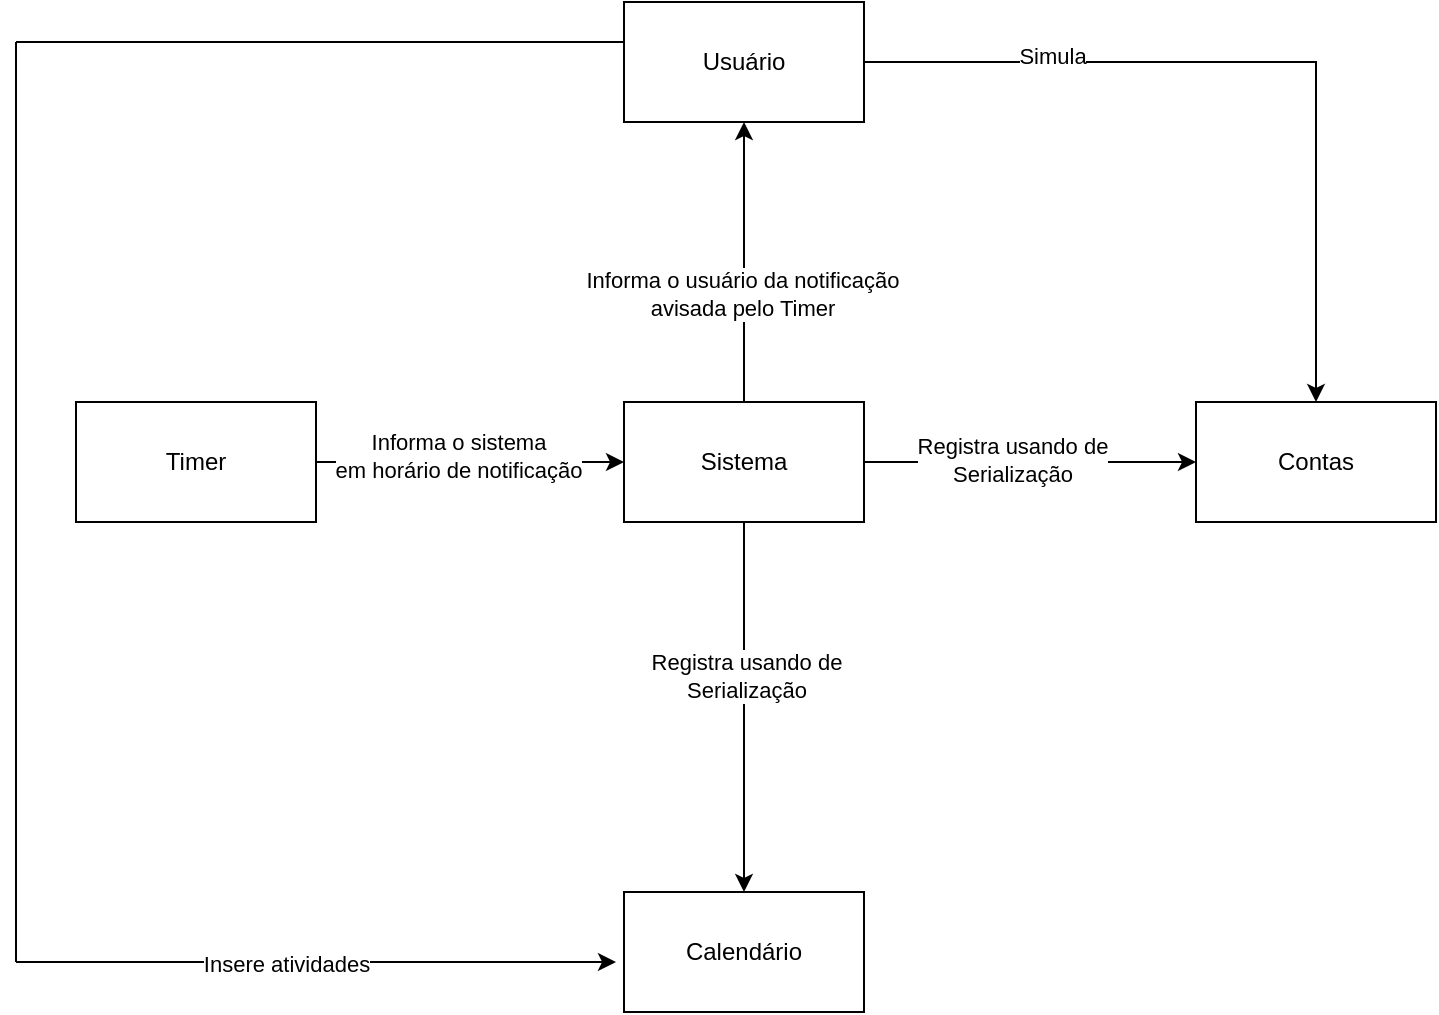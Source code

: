 <mxfile version="26.2.12">
  <diagram name="Página-1" id="8loe4KsNV_EKxlekJNdM">
    <mxGraphModel dx="1144" dy="658" grid="1" gridSize="10" guides="1" tooltips="1" connect="1" arrows="1" fold="1" page="1" pageScale="1" pageWidth="827" pageHeight="1169" math="0" shadow="0">
      <root>
        <mxCell id="0" />
        <mxCell id="1" parent="0" />
        <mxCell id="8TDIL2olZ708_3ujhwu4-3" style="edgeStyle=orthogonalEdgeStyle;rounded=0;orthogonalLoop=1;jettySize=auto;html=1;entryX=0.5;entryY=1;entryDx=0;entryDy=0;" edge="1" parent="1" source="cfNvjKSxgFuLiAWqWSHC-1" target="cfNvjKSxgFuLiAWqWSHC-2">
          <mxGeometry relative="1" as="geometry" />
        </mxCell>
        <mxCell id="8TDIL2olZ708_3ujhwu4-4" value="Informa o usuário da notificação&lt;br&gt;avisada pelo Timer" style="edgeLabel;html=1;align=center;verticalAlign=middle;resizable=0;points=[];" vertex="1" connectable="0" parent="8TDIL2olZ708_3ujhwu4-3">
          <mxGeometry x="-0.225" y="1" relative="1" as="geometry">
            <mxPoint as="offset" />
          </mxGeometry>
        </mxCell>
        <mxCell id="8TDIL2olZ708_3ujhwu4-9" style="edgeStyle=orthogonalEdgeStyle;rounded=0;orthogonalLoop=1;jettySize=auto;html=1;" edge="1" parent="1" source="cfNvjKSxgFuLiAWqWSHC-1" target="cfNvjKSxgFuLiAWqWSHC-5">
          <mxGeometry relative="1" as="geometry" />
        </mxCell>
        <mxCell id="8TDIL2olZ708_3ujhwu4-11" value="Registra usando de&lt;br&gt;Serialização" style="edgeLabel;html=1;align=center;verticalAlign=middle;resizable=0;points=[];" vertex="1" connectable="0" parent="8TDIL2olZ708_3ujhwu4-9">
          <mxGeometry x="-0.115" y="1" relative="1" as="geometry">
            <mxPoint as="offset" />
          </mxGeometry>
        </mxCell>
        <mxCell id="8TDIL2olZ708_3ujhwu4-27" style="edgeStyle=orthogonalEdgeStyle;rounded=0;orthogonalLoop=1;jettySize=auto;html=1;" edge="1" parent="1" source="cfNvjKSxgFuLiAWqWSHC-1" target="cfNvjKSxgFuLiAWqWSHC-3">
          <mxGeometry relative="1" as="geometry" />
        </mxCell>
        <mxCell id="8TDIL2olZ708_3ujhwu4-28" value="Registra usando de&lt;br&gt;Serialização" style="edgeLabel;html=1;align=center;verticalAlign=middle;resizable=0;points=[];" vertex="1" connectable="0" parent="8TDIL2olZ708_3ujhwu4-27">
          <mxGeometry x="-0.169" y="1" relative="1" as="geometry">
            <mxPoint as="offset" />
          </mxGeometry>
        </mxCell>
        <mxCell id="cfNvjKSxgFuLiAWqWSHC-1" value="Sistema" style="rounded=0;whiteSpace=wrap;html=1;" parent="1" vertex="1">
          <mxGeometry x="354" y="280" width="120" height="60" as="geometry" />
        </mxCell>
        <mxCell id="8TDIL2olZ708_3ujhwu4-5" style="edgeStyle=orthogonalEdgeStyle;rounded=0;orthogonalLoop=1;jettySize=auto;html=1;entryX=0.5;entryY=0;entryDx=0;entryDy=0;" edge="1" parent="1" source="cfNvjKSxgFuLiAWqWSHC-2" target="cfNvjKSxgFuLiAWqWSHC-5">
          <mxGeometry relative="1" as="geometry" />
        </mxCell>
        <mxCell id="8TDIL2olZ708_3ujhwu4-6" value="Simula" style="edgeLabel;html=1;align=center;verticalAlign=middle;resizable=0;points=[];" vertex="1" connectable="0" parent="8TDIL2olZ708_3ujhwu4-5">
          <mxGeometry x="-0.528" y="3" relative="1" as="geometry">
            <mxPoint as="offset" />
          </mxGeometry>
        </mxCell>
        <mxCell id="cfNvjKSxgFuLiAWqWSHC-2" value="Usuário" style="rounded=0;whiteSpace=wrap;html=1;" parent="1" vertex="1">
          <mxGeometry x="354" y="80" width="120" height="60" as="geometry" />
        </mxCell>
        <mxCell id="cfNvjKSxgFuLiAWqWSHC-3" value="Calendário" style="rounded=0;whiteSpace=wrap;html=1;" parent="1" vertex="1">
          <mxGeometry x="354" y="525" width="120" height="60" as="geometry" />
        </mxCell>
        <mxCell id="8TDIL2olZ708_3ujhwu4-1" style="edgeStyle=orthogonalEdgeStyle;rounded=0;orthogonalLoop=1;jettySize=auto;html=1;entryX=0;entryY=0.5;entryDx=0;entryDy=0;" edge="1" parent="1" source="cfNvjKSxgFuLiAWqWSHC-4" target="cfNvjKSxgFuLiAWqWSHC-1">
          <mxGeometry relative="1" as="geometry" />
        </mxCell>
        <mxCell id="8TDIL2olZ708_3ujhwu4-2" value="Informa o sistema&lt;br&gt;em horário de notificação" style="edgeLabel;html=1;align=center;verticalAlign=middle;resizable=0;points=[];" vertex="1" connectable="0" parent="8TDIL2olZ708_3ujhwu4-1">
          <mxGeometry x="-0.085" y="3" relative="1" as="geometry">
            <mxPoint as="offset" />
          </mxGeometry>
        </mxCell>
        <mxCell id="cfNvjKSxgFuLiAWqWSHC-4" value="Timer" style="rounded=0;whiteSpace=wrap;html=1;" parent="1" vertex="1">
          <mxGeometry x="80" y="280" width="120" height="60" as="geometry" />
        </mxCell>
        <mxCell id="cfNvjKSxgFuLiAWqWSHC-5" value="Contas" style="rounded=0;whiteSpace=wrap;html=1;" parent="1" vertex="1">
          <mxGeometry x="640" y="280" width="120" height="60" as="geometry" />
        </mxCell>
        <mxCell id="8TDIL2olZ708_3ujhwu4-23" value="" style="endArrow=none;html=1;rounded=0;" edge="1" parent="1">
          <mxGeometry width="50" height="50" relative="1" as="geometry">
            <mxPoint x="50" y="100" as="sourcePoint" />
            <mxPoint x="354" y="100" as="targetPoint" />
          </mxGeometry>
        </mxCell>
        <mxCell id="8TDIL2olZ708_3ujhwu4-24" value="" style="endArrow=none;html=1;rounded=0;" edge="1" parent="1">
          <mxGeometry width="50" height="50" relative="1" as="geometry">
            <mxPoint x="50" y="560" as="sourcePoint" />
            <mxPoint x="50" y="100" as="targetPoint" />
          </mxGeometry>
        </mxCell>
        <mxCell id="8TDIL2olZ708_3ujhwu4-25" value="" style="endArrow=classic;html=1;rounded=0;" edge="1" parent="1">
          <mxGeometry width="50" height="50" relative="1" as="geometry">
            <mxPoint x="50" y="560" as="sourcePoint" />
            <mxPoint x="350" y="560" as="targetPoint" />
          </mxGeometry>
        </mxCell>
        <mxCell id="8TDIL2olZ708_3ujhwu4-26" value="Insere atividades" style="edgeLabel;html=1;align=center;verticalAlign=middle;resizable=0;points=[];" vertex="1" connectable="0" parent="8TDIL2olZ708_3ujhwu4-25">
          <mxGeometry x="-0.104" y="-1" relative="1" as="geometry">
            <mxPoint as="offset" />
          </mxGeometry>
        </mxCell>
      </root>
    </mxGraphModel>
  </diagram>
</mxfile>
